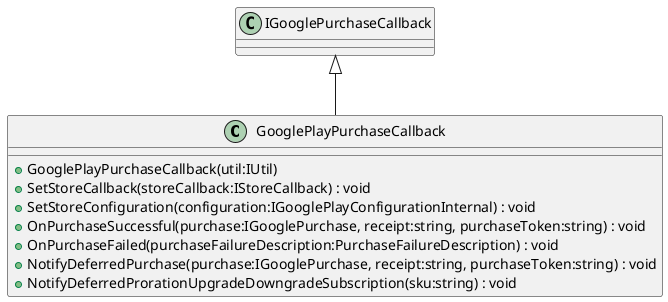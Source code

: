 @startuml
class GooglePlayPurchaseCallback {
    + GooglePlayPurchaseCallback(util:IUtil)
    + SetStoreCallback(storeCallback:IStoreCallback) : void
    + SetStoreConfiguration(configuration:IGooglePlayConfigurationInternal) : void
    + OnPurchaseSuccessful(purchase:IGooglePurchase, receipt:string, purchaseToken:string) : void
    + OnPurchaseFailed(purchaseFailureDescription:PurchaseFailureDescription) : void
    + NotifyDeferredPurchase(purchase:IGooglePurchase, receipt:string, purchaseToken:string) : void
    + NotifyDeferredProrationUpgradeDowngradeSubscription(sku:string) : void
}
IGooglePurchaseCallback <|-- GooglePlayPurchaseCallback
@enduml

